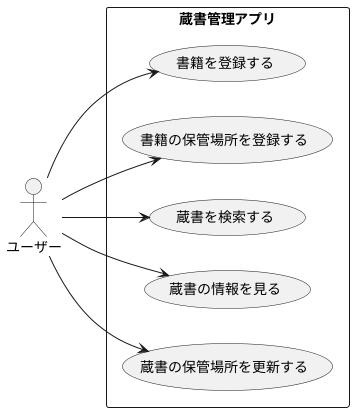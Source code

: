 @startuml

left to right direction
actor ユーザー as user
rectangle 蔵書管理アプリ{
(書籍を登録する) as UC1
(書籍の保管場所を登録する) as UC2
(蔵書を検索する) as UC3
(蔵書の情報を見る) as UC4
(蔵書の保管場所を更新する) as UC5
}

user --> UC1
user --> UC2
user --> UC3
user --> UC4
user --> UC5
@enduml